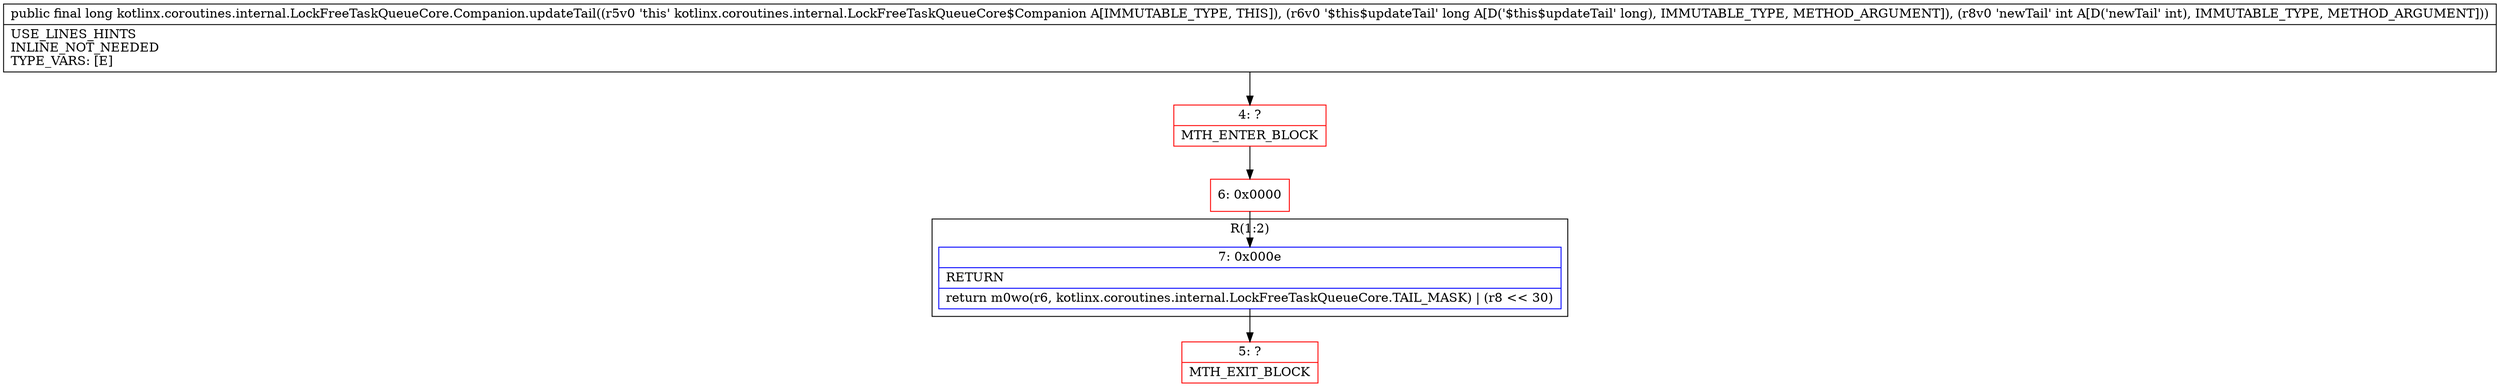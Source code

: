 digraph "CFG forkotlinx.coroutines.internal.LockFreeTaskQueueCore.Companion.updateTail(JI)J" {
subgraph cluster_Region_1753960379 {
label = "R(1:2)";
node [shape=record,color=blue];
Node_7 [shape=record,label="{7\:\ 0x000e|RETURN\l|return m0wo(r6, kotlinx.coroutines.internal.LockFreeTaskQueueCore.TAIL_MASK) \| (r8 \<\< 30)\l}"];
}
Node_4 [shape=record,color=red,label="{4\:\ ?|MTH_ENTER_BLOCK\l}"];
Node_6 [shape=record,color=red,label="{6\:\ 0x0000}"];
Node_5 [shape=record,color=red,label="{5\:\ ?|MTH_EXIT_BLOCK\l}"];
MethodNode[shape=record,label="{public final long kotlinx.coroutines.internal.LockFreeTaskQueueCore.Companion.updateTail((r5v0 'this' kotlinx.coroutines.internal.LockFreeTaskQueueCore$Companion A[IMMUTABLE_TYPE, THIS]), (r6v0 '$this$updateTail' long A[D('$this$updateTail' long), IMMUTABLE_TYPE, METHOD_ARGUMENT]), (r8v0 'newTail' int A[D('newTail' int), IMMUTABLE_TYPE, METHOD_ARGUMENT]))  | USE_LINES_HINTS\lINLINE_NOT_NEEDED\lTYPE_VARS: [E]\l}"];
MethodNode -> Node_4;Node_7 -> Node_5;
Node_4 -> Node_6;
Node_6 -> Node_7;
}

